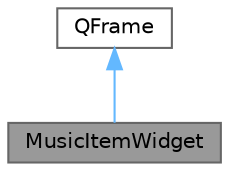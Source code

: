 digraph "MusicItemWidget"
{
 // LATEX_PDF_SIZE
  bgcolor="transparent";
  edge [fontname=Helvetica,fontsize=10,labelfontname=Helvetica,labelfontsize=10];
  node [fontname=Helvetica,fontsize=10,shape=box,height=0.2,width=0.4];
  Node1 [id="Node000001",label="MusicItemWidget",height=0.2,width=0.4,color="gray40", fillcolor="grey60", style="filled", fontcolor="black",tooltip="音乐条目控件类，支持涟漪效果、菜单操作和播放状态"];
  Node2 -> Node1 [id="edge1_Node000001_Node000002",dir="back",color="steelblue1",style="solid",tooltip=" "];
  Node2 [id="Node000002",label="QFrame",height=0.2,width=0.4,color="gray40", fillcolor="white", style="filled",tooltip=" "];
}
